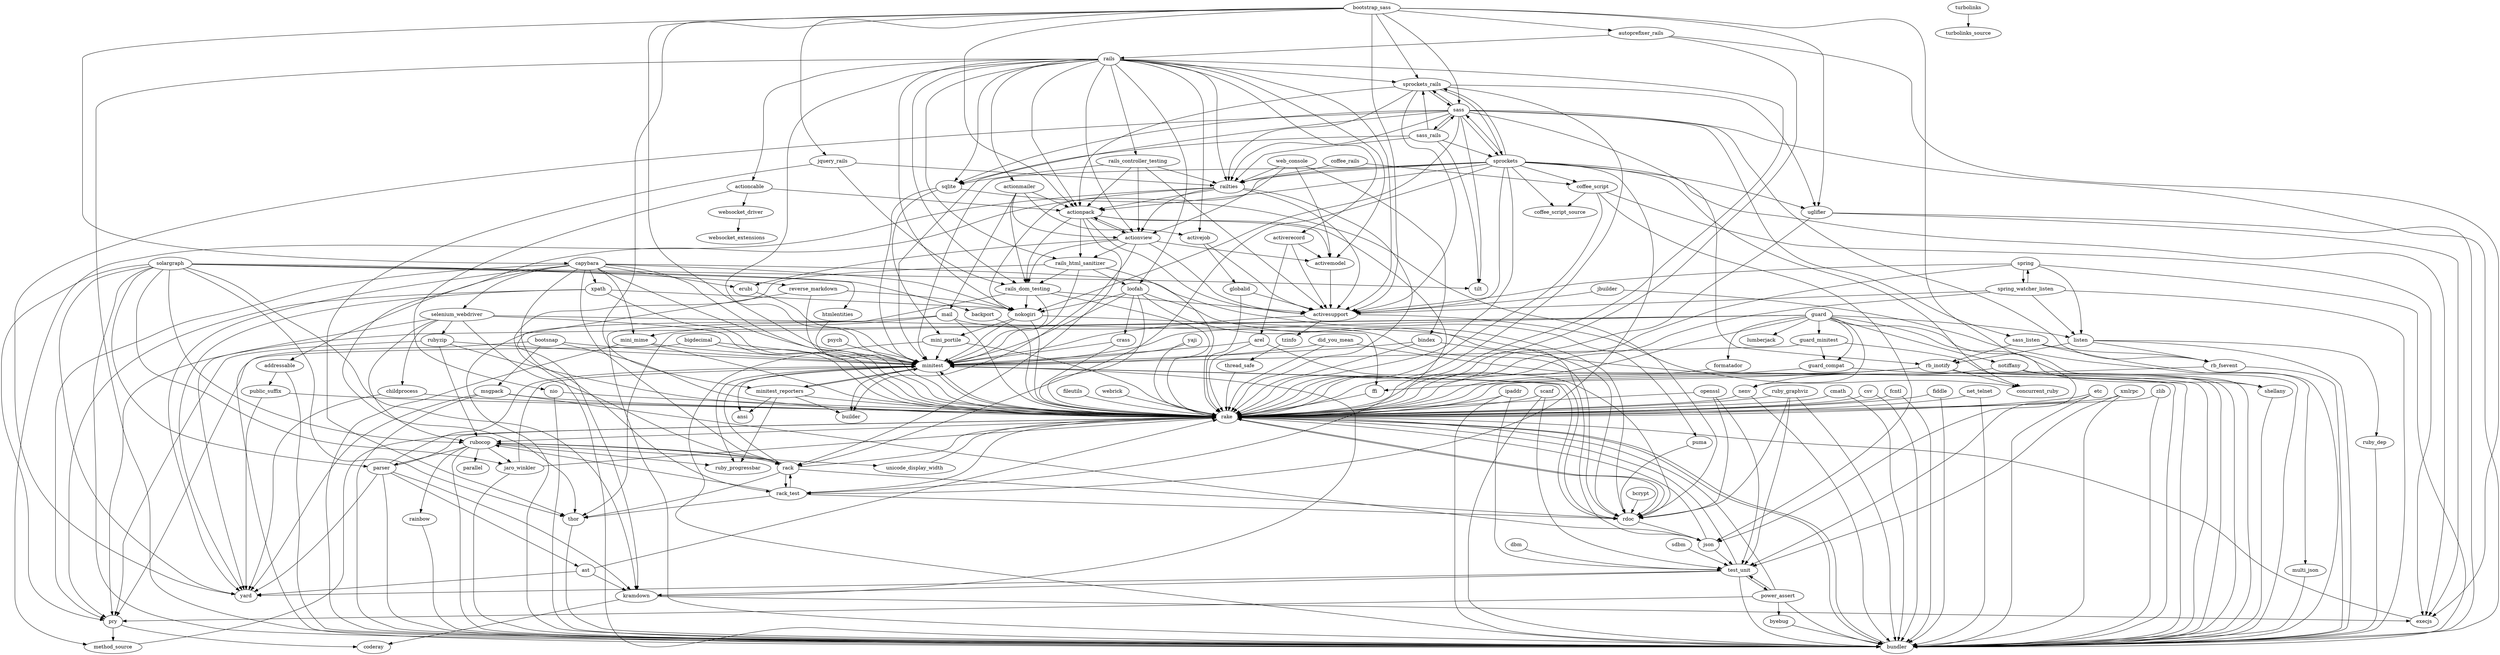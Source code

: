 digraph {
	actioncable -> actionpack
	actioncable -> nio
	actioncable -> websocket_driver
	actionmailer -> actionpack
	actionmailer -> actionview
	actionmailer -> activejob
	actionmailer -> mail
	actionmailer -> rails_dom_testing
	actionpack -> actionview
	actionpack -> activemodel
	actionpack -> activesupport
	actionpack -> rack
	actionpack -> rack_test
	actionpack -> rails_dom_testing
	actionpack -> rails_html_sanitizer
	actionview -> actionpack
	actionview -> activemodel
	actionview -> activesupport
	actionview -> builder
	actionview -> erubi
	actionview -> rails_dom_testing
	actionview -> rails_html_sanitizer
	activejob -> activesupport
	activejob -> globalid
	activemodel -> activesupport
	activerecord -> activemodel
	activerecord -> activesupport
	activerecord -> arel
	activesupport -> concurrent_ruby
	activesupport -> minitest
	activesupport -> tzinfo
	addressable -> bundler
	addressable -> public_suffix
	arel -> minitest
	arel -> rake
	arel -> rdoc
	ast -> kramdown
	ast -> rake
	ast -> yard
	autoprefixer_rails -> execjs
	autoprefixer_rails -> rails
	autoprefixer_rails -> rake
	backport -> rake
	bcrypt -> rdoc
	bigdecimal -> minitest
	bigdecimal -> pry
	bigdecimal -> rake
	bindex -> bundler
	bindex -> minitest
	bindex -> rake
	bootsnap -> bundler
	bootsnap -> minitest
	bootsnap -> msgpack
	bootsnap -> rake
	bootstrap_sass -> actionpack
	bootstrap_sass -> activesupport
	bootstrap_sass -> autoprefixer_rails
	bootstrap_sass -> capybara
	bootstrap_sass -> jquery_rails
	bootstrap_sass -> json
	bootstrap_sass -> minitest
	bootstrap_sass -> minitest_reporters
	bootstrap_sass -> sass
	bootstrap_sass -> sprockets_rails
	bootstrap_sass -> uglifier
	bundler -> rake
	byebug -> bundler
	capybara -> addressable
	capybara -> erubi
	capybara -> mini_mime
	capybara -> minitest
	capybara -> nokogiri
	capybara -> pry
	capybara -> puma
	capybara -> rack
	capybara -> rack_test
	capybara -> rake
	capybara -> selenium_webdriver
	capybara -> xpath
	capybara -> yard
	childprocess -> rake
	childprocess -> yard
	cmath -> bundler
	cmath -> rake
	coffee_rails -> coffee_script
	coffee_rails -> railties
	coffee_script -> coffee_script_source
	coffee_script -> execjs
	coffee_script -> json
	coffee_script -> rake
	crass -> minitest
	crass -> rake
	csv -> bundler
	csv -> rake
	dbm -> test_unit
	did_you_mean -> bundler
	did_you_mean -> minitest
	did_you_mean -> rake
	erubi -> minitest
	etc -> bundler
	etc -> rake
	etc -> test_unit
	execjs -> rake
	fcntl -> bundler
	fcntl -> rake
	ffi -> rake
	fiddle -> bundler
	fiddle -> rake
	fileutils -> rake
	formatador -> rake
	globalid -> activesupport
	globalid -> rake
	guard -> formatador
	guard -> listen
	guard -> lumberjack
	guard -> nenv
	guard -> notiffany
	guard -> pry
	guard -> shellany
	guard -> thor
	guard -> guard_compat
	guard -> bundler
	guard -> rake
	guard -> guard_minitest
	guard -> minitest
	guard_compat -> bundler
	guard_compat -> rake
	guard_minitest -> bundler
	guard_minitest -> guard_compat
	guard_minitest -> minitest
	htmlentities -> rake
	ipaddr -> bundler
	ipaddr -> rake
	ipaddr -> test_unit
	jaro_winkler -> bundler
	jaro_winkler -> minitest
	jaro_winkler -> rake
	jbuilder -> activesupport
	jbuilder -> multi_json
	jquery_rails -> rails_dom_testing
	jquery_rails -> railties
	jquery_rails -> thor
	json -> rake
	json -> test_unit
	kramdown -> coderay
	kramdown -> execjs
	kramdown -> minitest
	listen -> bundler
	listen -> rb_fsevent
	listen -> rb_inotify
	listen -> ruby_dep
	loofah -> crass
	loofah -> json
	loofah -> minitest
	loofah -> nokogiri
	loofah -> rake
	loofah -> rdoc
	mail -> bundler
	mail -> mini_mime
	mail -> rake
	mail -> rdoc
	method_source -> rake
	mini_mime -> bundler
	mini_mime -> minitest
	mini_mime -> rake
	mini_portile -> bundler
	mini_portile -> minitest
	mini_portile -> rake
	minitest -> rdoc
	minitest -> minitest_reporters
	minitest -> ansi
	minitest -> builder
	minitest -> rake
	minitest -> ruby_progressbar
	minitest_reporters -> ansi
	minitest_reporters -> builder
	minitest_reporters -> minitest
	minitest_reporters -> rake
	minitest_reporters -> ruby_progressbar
	msgpack -> bundler
	msgpack -> json
	msgpack -> rake
	msgpack -> yard
	multi_json -> bundler
	nenv -> bundler
	nenv -> rake
	net_telnet -> bundler
	net_telnet -> rake
	nio -> bundler
	nio -> rake
	nokogiri -> mini_portile
	nokogiri -> minitest
	nokogiri -> rake
	nokogiri -> rdoc
	notiffany -> bundler
	notiffany -> nenv
	notiffany -> shellany
	openssl -> rake
	openssl -> rdoc
	openssl -> test_unit
	parser -> ast
	parser -> bundler
	parser -> kramdown
	parser -> minitest
	parser -> rake
	parser -> yard
	power_assert -> bundler
	power_assert -> byebug
	power_assert -> pry
	power_assert -> rake
	power_assert -> test_unit
	pry -> coderay
	pry -> method_source
	psych -> minitest
	public_suffix -> rake
	public_suffix -> yard
	puma -> rdoc
	rack -> minitest
	rack -> rake
	rack -> rack_test
	rack -> rdoc
	rack -> rubocop
	rack -> thor
	rack_test -> rack
	rack_test -> rake
	rack_test -> rdoc
	rack_test -> rubocop
	rack_test -> thor
	rails -> actioncable
	rails -> actionmailer
	rails -> actionpack
	rails -> actionview
	rails -> activejob
	rails -> activemodel
	rails -> activerecord
	rails -> activesupport
	rails -> bundler
	rails -> railties
	rails -> sprockets_rails
	rails -> rails_controller_testing
	rails -> sqlite
	rails -> rails_dom_testing
	rails -> minitest
	rails -> nokogiri
	rails -> rake
	rails -> rails_html_sanitizer
	rails -> loofah
	rails_controller_testing -> actionpack
	rails_controller_testing -> actionview
	rails_controller_testing -> activesupport
	rails_controller_testing -> railties
	rails_controller_testing -> sqlite
	rails_dom_testing -> activesupport
	rails_dom_testing -> bundler
	rails_dom_testing -> minitest
	rails_dom_testing -> nokogiri
	rails_dom_testing -> rake
	rails_html_sanitizer -> bundler
	rails_html_sanitizer -> loofah
	rails_html_sanitizer -> minitest
	rails_html_sanitizer -> rails_dom_testing
	rails_html_sanitizer -> rake
	railties -> actionpack
	railties -> actionview
	railties -> activesupport
	railties -> method_source
	railties -> rake
	railties -> thor
	rainbow -> bundler
	rake -> bundler
	rake -> minitest
	rake -> rdoc
	rake -> rubocop
	rb_fsevent -> bundler
	rb_fsevent -> rake
	rb_inotify -> bundler
	rb_inotify -> concurrent_ruby
	rb_inotify -> ffi
	rb_inotify -> rake
	rdoc -> json
	rdoc -> minitest
	rdoc -> rake
	reverse_markdown -> kramdown
	reverse_markdown -> nokogiri
	reverse_markdown -> rake
	rubocop -> bundler
	rubocop -> jaro_winkler
	rubocop -> parallel
	rubocop -> parser
	rubocop -> rack
	rubocop -> rainbow
	rubocop -> ruby_progressbar
	rubocop -> unicode_display_width
	ruby_graphviz -> bundler
	ruby_graphviz -> rake
	ruby_graphviz -> rdoc
	ruby_graphviz -> test_unit
	ruby_dep -> bundler
	rubyzip -> minitest
	rubyzip -> pry
	rubyzip -> rake
	rubyzip -> rubocop
	sass -> minitest
	sass -> nokogiri
	sass -> sass_listen
	sass -> yard
	sass -> bundler
	sass -> rb_fsevent
	sass -> rb_inotify
	sass -> sass_rails
	sass -> railties
	sass -> sprockets
	sass -> sprockets_rails
	sass -> sqlite
	sass -> tilt
	sass_listen -> bundler
	sass_listen -> rb_fsevent
	sass_listen -> rb_inotify
	sass_rails -> railties
	sass_rails -> sass
	sass_rails -> sprockets
	sass_rails -> sprockets_rails
	sass_rails -> sqlite
	sass_rails -> tilt
	scanf -> bundler
	scanf -> rake
	scanf -> test_unit
	sdbm -> test_unit
	selenium_webdriver -> childprocess
	selenium_webdriver -> ffi
	selenium_webdriver -> rack
	selenium_webdriver -> rake
	selenium_webdriver -> rubocop
	selenium_webdriver -> rubyzip
	selenium_webdriver -> yard
	shellany -> bundler
	solargraph -> backport
	solargraph -> bundler
	solargraph -> htmlentities
	solargraph -> jaro_winkler
	solargraph -> kramdown
	solargraph -> parser
	solargraph -> pry
	solargraph -> reverse_markdown
	solargraph -> rubocop
	solargraph -> thor
	solargraph -> tilt
	solargraph -> yard
	spring -> activesupport
	spring -> rake
	spring -> spring_watcher_listen
	spring -> bundler
	spring -> listen
	spring_watcher_listen -> activesupport
	spring_watcher_listen -> bundler
	spring_watcher_listen -> listen
	spring_watcher_listen -> rake
	spring_watcher_listen -> spring
	sprockets -> coffee_script
	sprockets -> coffee_script_source
	sprockets -> concurrent_ruby
	sprockets -> execjs
	sprockets -> minitest
	sprockets -> nokogiri
	sprockets -> rack
	sprockets -> rack_test
	sprockets -> rake
	sprockets -> sass
	sprockets -> uglifier
	sprockets -> sprockets_rails
	sprockets -> actionpack
	sprockets -> activesupport
	sprockets -> railties
	sprockets_rails -> actionpack
	sprockets_rails -> activesupport
	sprockets_rails -> railties
	sprockets_rails -> rake
	sprockets_rails -> sass
	sprockets_rails -> sprockets
	sprockets_rails -> uglifier
	sqlite -> mini_portile
	sqlite -> minitest
	sqlite -> rdoc
	test_unit -> bundler
	test_unit -> kramdown
	test_unit -> power_assert
	test_unit -> rake
	test_unit -> yard
	thor -> bundler
	thread_safe -> rake
	turbolinks -> turbolinks_source
	tzinfo -> thread_safe
	uglifier -> bundler
	uglifier -> execjs
	uglifier -> rake
	unicode_display_width -> rake
	web_console -> actionview
	web_console -> activemodel
	web_console -> bindex
	web_console -> railties
	webrick -> rake
	websocket_driver -> websocket_extensions
	xmlrpc -> bundler
	xmlrpc -> rake
	xmlrpc -> test_unit
	xpath -> nokogiri
	xpath -> pry
	xpath -> rake
	xpath -> yard
	yaji -> minitest
	yaji -> rake
	zlib -> bundler
	zlib -> rake
}